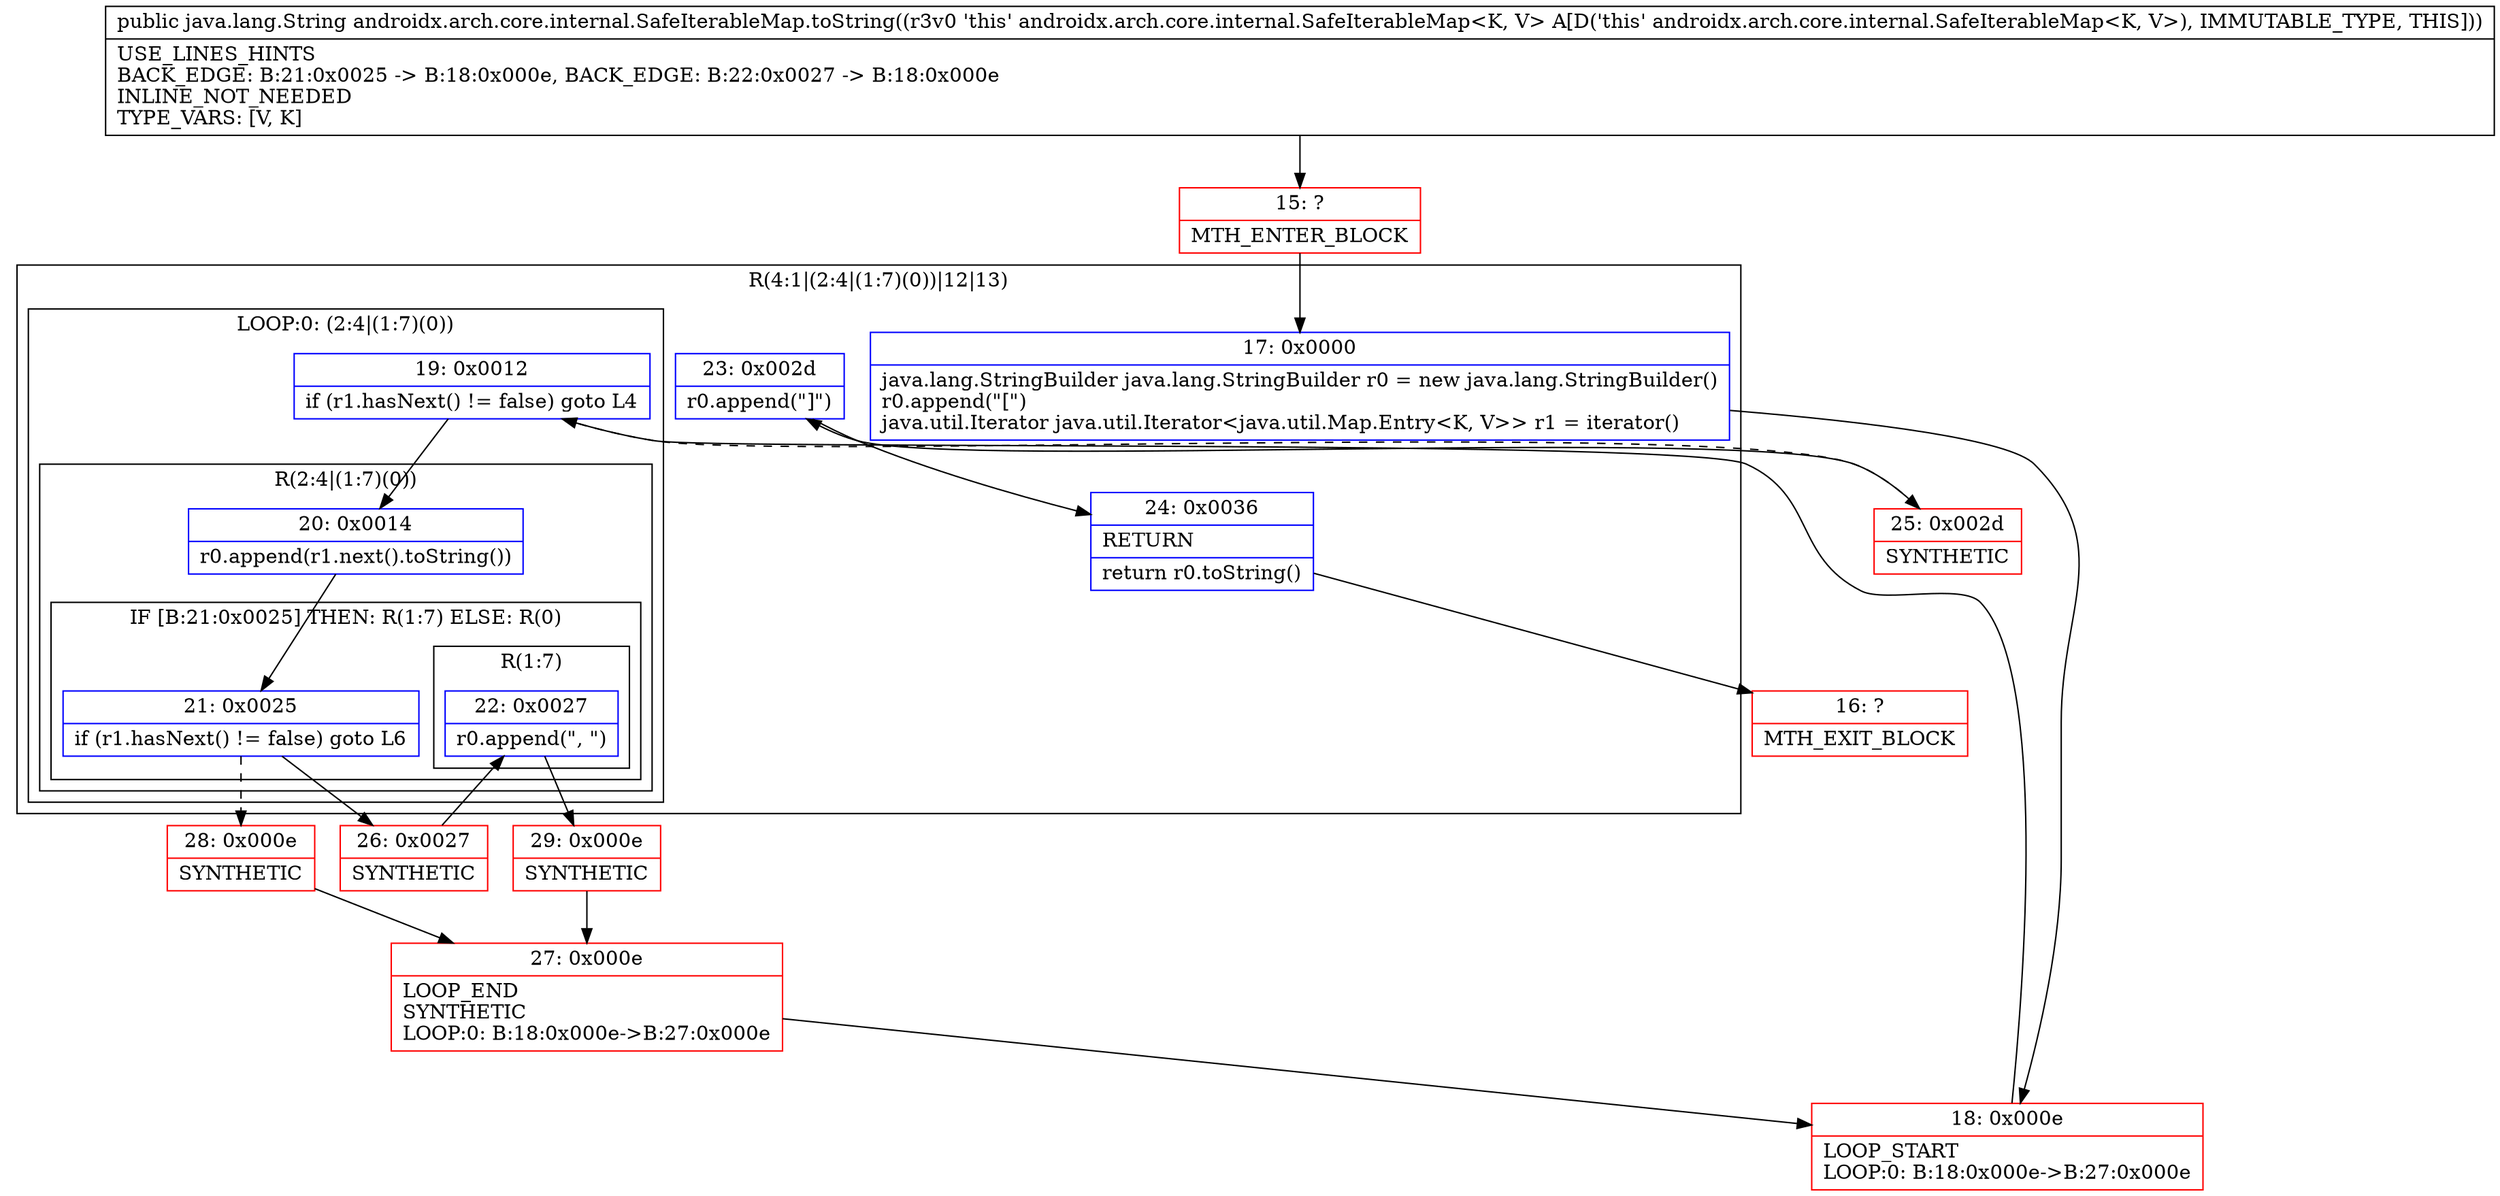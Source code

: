 digraph "CFG forandroidx.arch.core.internal.SafeIterableMap.toString()Ljava\/lang\/String;" {
subgraph cluster_Region_143694601 {
label = "R(4:1|(2:4|(1:7)(0))|12|13)";
node [shape=record,color=blue];
Node_17 [shape=record,label="{17\:\ 0x0000|java.lang.StringBuilder java.lang.StringBuilder r0 = new java.lang.StringBuilder()\lr0.append(\"[\")\ljava.util.Iterator java.util.Iterator\<java.util.Map.Entry\<K, V\>\> r1 = iterator()\l}"];
subgraph cluster_LoopRegion_1001162137 {
label = "LOOP:0: (2:4|(1:7)(0))";
node [shape=record,color=blue];
Node_19 [shape=record,label="{19\:\ 0x0012|if (r1.hasNext() != false) goto L4\l}"];
subgraph cluster_Region_921493820 {
label = "R(2:4|(1:7)(0))";
node [shape=record,color=blue];
Node_20 [shape=record,label="{20\:\ 0x0014|r0.append(r1.next().toString())\l}"];
subgraph cluster_IfRegion_929569078 {
label = "IF [B:21:0x0025] THEN: R(1:7) ELSE: R(0)";
node [shape=record,color=blue];
Node_21 [shape=record,label="{21\:\ 0x0025|if (r1.hasNext() != false) goto L6\l}"];
subgraph cluster_Region_1732298248 {
label = "R(1:7)";
node [shape=record,color=blue];
Node_22 [shape=record,label="{22\:\ 0x0027|r0.append(\", \")\l}"];
}
subgraph cluster_Region_9264834 {
label = "R(0)";
node [shape=record,color=blue];
}
}
}
}
Node_23 [shape=record,label="{23\:\ 0x002d|r0.append(\"]\")\l}"];
Node_24 [shape=record,label="{24\:\ 0x0036|RETURN\l|return r0.toString()\l}"];
}
Node_15 [shape=record,color=red,label="{15\:\ ?|MTH_ENTER_BLOCK\l}"];
Node_18 [shape=record,color=red,label="{18\:\ 0x000e|LOOP_START\lLOOP:0: B:18:0x000e\-\>B:27:0x000e\l}"];
Node_26 [shape=record,color=red,label="{26\:\ 0x0027|SYNTHETIC\l}"];
Node_29 [shape=record,color=red,label="{29\:\ 0x000e|SYNTHETIC\l}"];
Node_27 [shape=record,color=red,label="{27\:\ 0x000e|LOOP_END\lSYNTHETIC\lLOOP:0: B:18:0x000e\-\>B:27:0x000e\l}"];
Node_28 [shape=record,color=red,label="{28\:\ 0x000e|SYNTHETIC\l}"];
Node_25 [shape=record,color=red,label="{25\:\ 0x002d|SYNTHETIC\l}"];
Node_16 [shape=record,color=red,label="{16\:\ ?|MTH_EXIT_BLOCK\l}"];
MethodNode[shape=record,label="{public java.lang.String androidx.arch.core.internal.SafeIterableMap.toString((r3v0 'this' androidx.arch.core.internal.SafeIterableMap\<K, V\> A[D('this' androidx.arch.core.internal.SafeIterableMap\<K, V\>), IMMUTABLE_TYPE, THIS]))  | USE_LINES_HINTS\lBACK_EDGE: B:21:0x0025 \-\> B:18:0x000e, BACK_EDGE: B:22:0x0027 \-\> B:18:0x000e\lINLINE_NOT_NEEDED\lTYPE_VARS: [V, K]\l}"];
MethodNode -> Node_15;Node_17 -> Node_18;
Node_19 -> Node_20;
Node_19 -> Node_25[style=dashed];
Node_20 -> Node_21;
Node_21 -> Node_26;
Node_21 -> Node_28[style=dashed];
Node_22 -> Node_29;
Node_23 -> Node_24;
Node_24 -> Node_16;
Node_15 -> Node_17;
Node_18 -> Node_19;
Node_26 -> Node_22;
Node_29 -> Node_27;
Node_27 -> Node_18;
Node_28 -> Node_27;
Node_25 -> Node_23;
}

